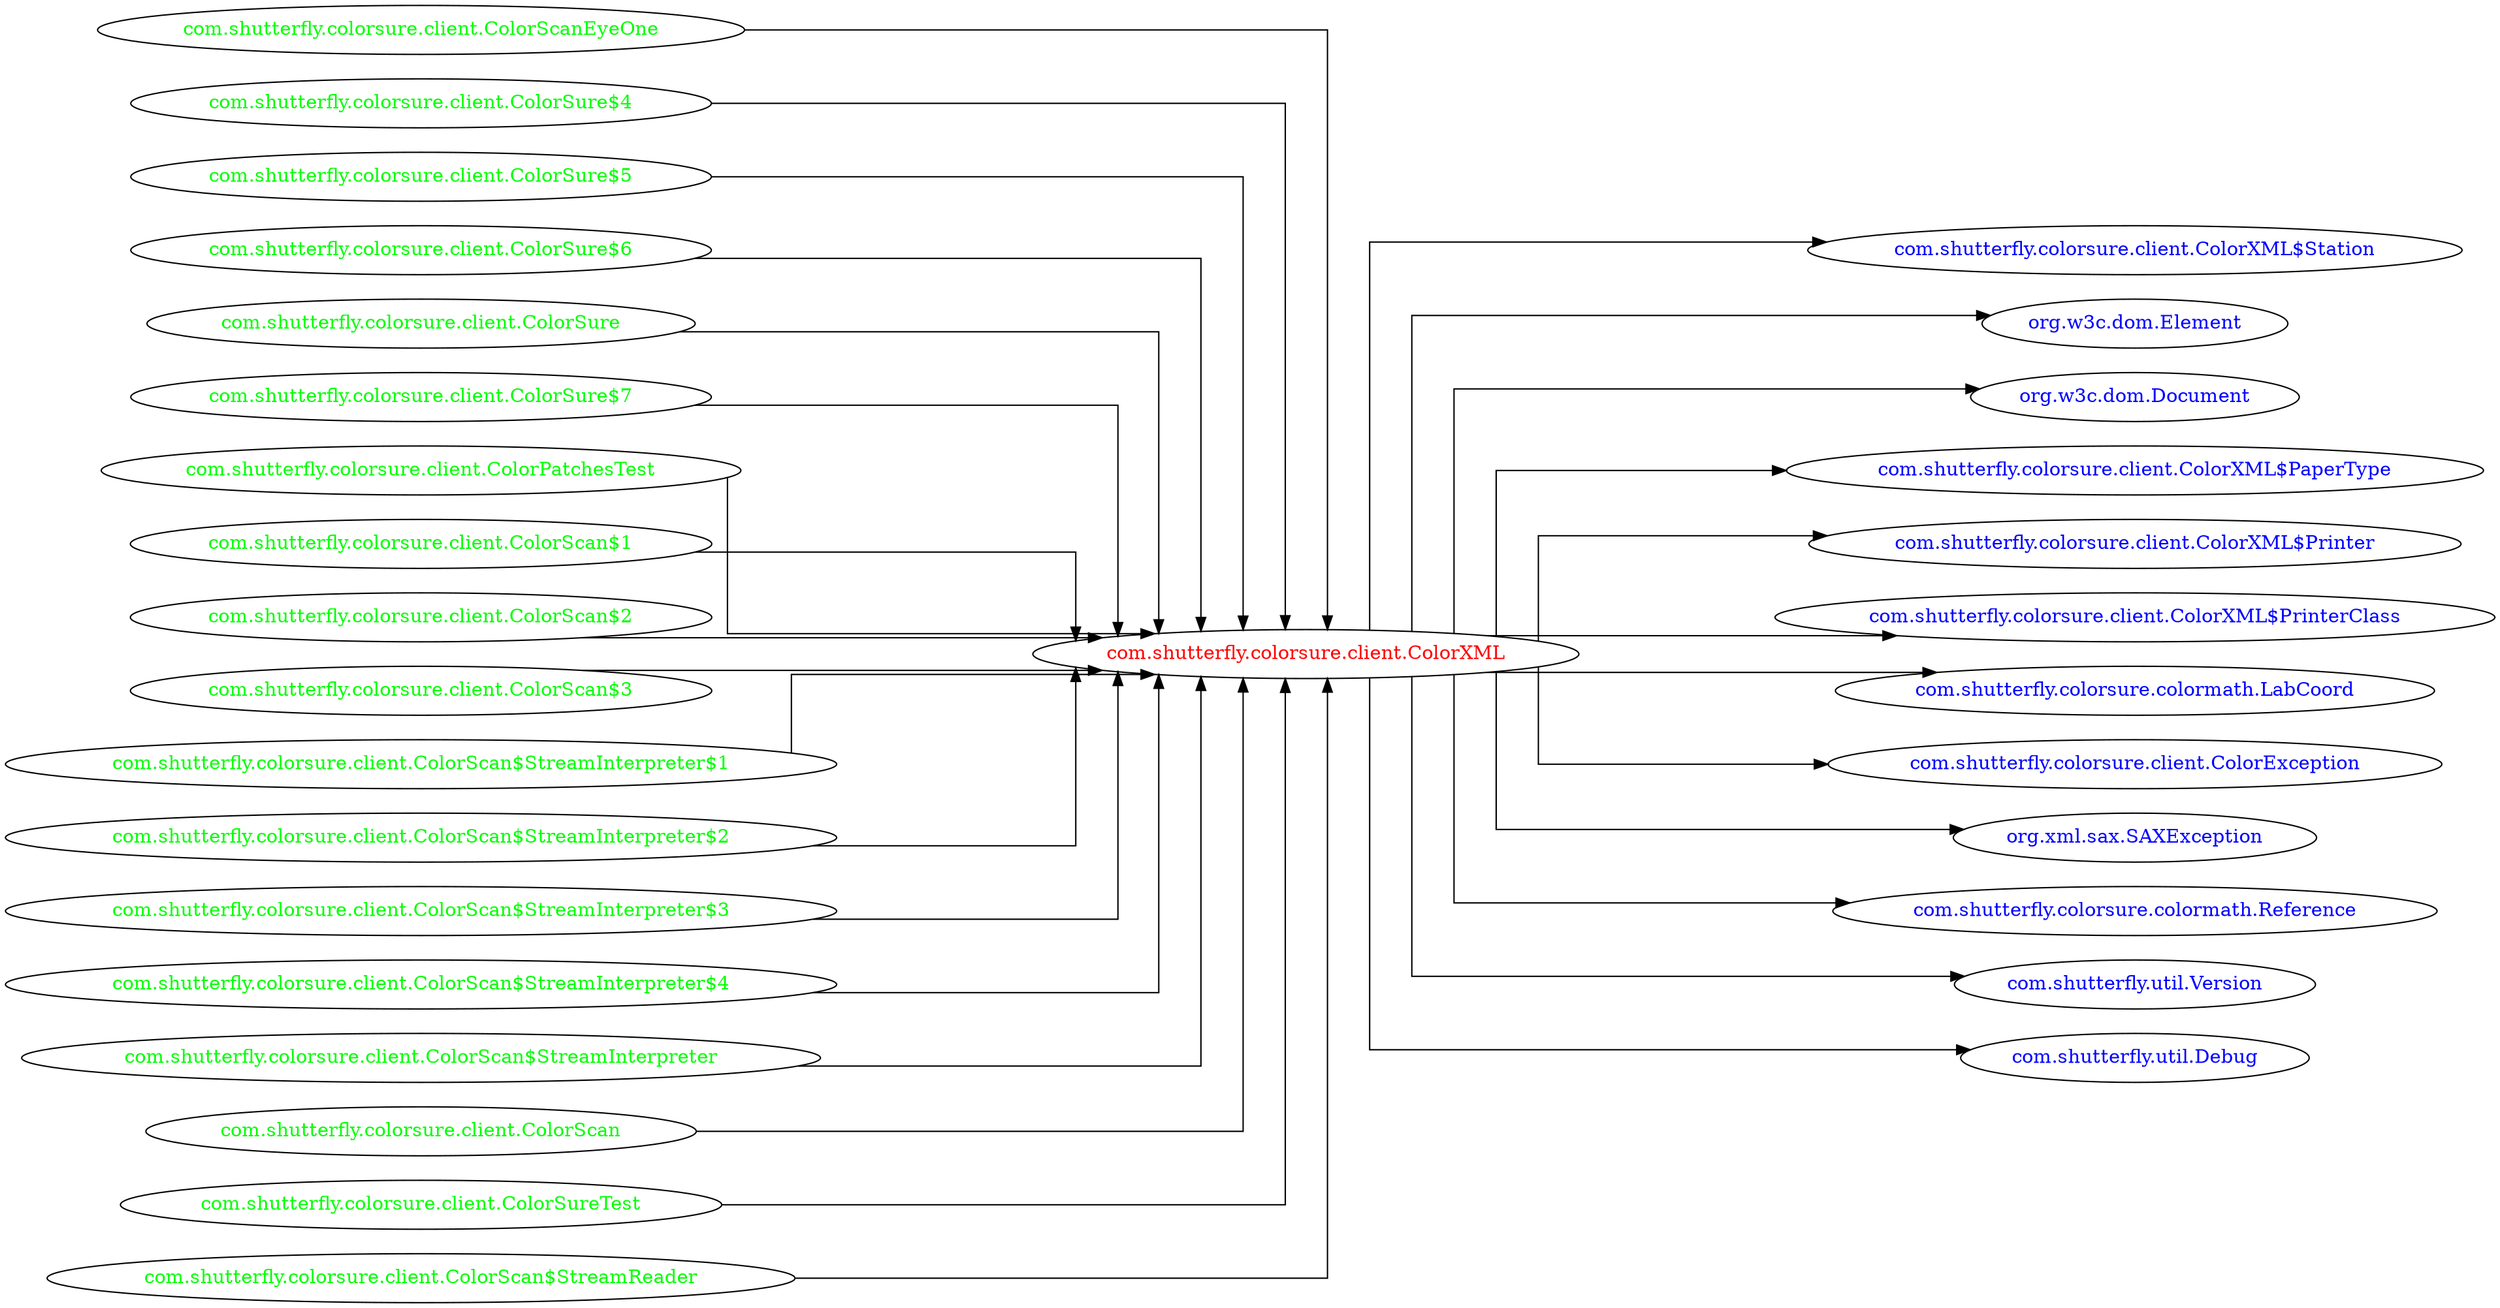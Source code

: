 digraph dependencyGraph {
 concentrate=true;
 ranksep="2.0";
 rankdir="LR"; 
 splines="ortho";
"com.shutterfly.colorsure.client.ColorXML" [fontcolor="red"];
"com.shutterfly.colorsure.client.ColorXML$Station" [ fontcolor="blue" ];
"com.shutterfly.colorsure.client.ColorXML"->"com.shutterfly.colorsure.client.ColorXML$Station";
"org.w3c.dom.Element" [ fontcolor="blue" ];
"com.shutterfly.colorsure.client.ColorXML"->"org.w3c.dom.Element";
"org.w3c.dom.Document" [ fontcolor="blue" ];
"com.shutterfly.colorsure.client.ColorXML"->"org.w3c.dom.Document";
"com.shutterfly.colorsure.client.ColorXML$PaperType" [ fontcolor="blue" ];
"com.shutterfly.colorsure.client.ColorXML"->"com.shutterfly.colorsure.client.ColorXML$PaperType";
"com.shutterfly.colorsure.client.ColorXML$Printer" [ fontcolor="blue" ];
"com.shutterfly.colorsure.client.ColorXML"->"com.shutterfly.colorsure.client.ColorXML$Printer";
"com.shutterfly.colorsure.client.ColorXML$PrinterClass" [ fontcolor="blue" ];
"com.shutterfly.colorsure.client.ColorXML"->"com.shutterfly.colorsure.client.ColorXML$PrinterClass";
"com.shutterfly.colorsure.colormath.LabCoord" [ fontcolor="blue" ];
"com.shutterfly.colorsure.client.ColorXML"->"com.shutterfly.colorsure.colormath.LabCoord";
"com.shutterfly.colorsure.client.ColorException" [ fontcolor="blue" ];
"com.shutterfly.colorsure.client.ColorXML"->"com.shutterfly.colorsure.client.ColorException";
"org.xml.sax.SAXException" [ fontcolor="blue" ];
"com.shutterfly.colorsure.client.ColorXML"->"org.xml.sax.SAXException";
"com.shutterfly.colorsure.colormath.Reference" [ fontcolor="blue" ];
"com.shutterfly.colorsure.client.ColorXML"->"com.shutterfly.colorsure.colormath.Reference";
"com.shutterfly.util.Version" [ fontcolor="blue" ];
"com.shutterfly.colorsure.client.ColorXML"->"com.shutterfly.util.Version";
"com.shutterfly.util.Debug" [ fontcolor="blue" ];
"com.shutterfly.colorsure.client.ColorXML"->"com.shutterfly.util.Debug";
"com.shutterfly.colorsure.client.ColorScanEyeOne" [ fontcolor="green" ];
"com.shutterfly.colorsure.client.ColorScanEyeOne"->"com.shutterfly.colorsure.client.ColorXML";
"com.shutterfly.colorsure.client.ColorSure$4" [ fontcolor="green" ];
"com.shutterfly.colorsure.client.ColorSure$4"->"com.shutterfly.colorsure.client.ColorXML";
"com.shutterfly.colorsure.client.ColorSure$5" [ fontcolor="green" ];
"com.shutterfly.colorsure.client.ColorSure$5"->"com.shutterfly.colorsure.client.ColorXML";
"com.shutterfly.colorsure.client.ColorSure$6" [ fontcolor="green" ];
"com.shutterfly.colorsure.client.ColorSure$6"->"com.shutterfly.colorsure.client.ColorXML";
"com.shutterfly.colorsure.client.ColorSure" [ fontcolor="green" ];
"com.shutterfly.colorsure.client.ColorSure"->"com.shutterfly.colorsure.client.ColorXML";
"com.shutterfly.colorsure.client.ColorSure$7" [ fontcolor="green" ];
"com.shutterfly.colorsure.client.ColorSure$7"->"com.shutterfly.colorsure.client.ColorXML";
"com.shutterfly.colorsure.client.ColorPatchesTest" [ fontcolor="green" ];
"com.shutterfly.colorsure.client.ColorPatchesTest"->"com.shutterfly.colorsure.client.ColorXML";
"com.shutterfly.colorsure.client.ColorScan$1" [ fontcolor="green" ];
"com.shutterfly.colorsure.client.ColorScan$1"->"com.shutterfly.colorsure.client.ColorXML";
"com.shutterfly.colorsure.client.ColorScan$2" [ fontcolor="green" ];
"com.shutterfly.colorsure.client.ColorScan$2"->"com.shutterfly.colorsure.client.ColorXML";
"com.shutterfly.colorsure.client.ColorScan$3" [ fontcolor="green" ];
"com.shutterfly.colorsure.client.ColorScan$3"->"com.shutterfly.colorsure.client.ColorXML";
"com.shutterfly.colorsure.client.ColorScan$StreamInterpreter$1" [ fontcolor="green" ];
"com.shutterfly.colorsure.client.ColorScan$StreamInterpreter$1"->"com.shutterfly.colorsure.client.ColorXML";
"com.shutterfly.colorsure.client.ColorScan$StreamInterpreter$2" [ fontcolor="green" ];
"com.shutterfly.colorsure.client.ColorScan$StreamInterpreter$2"->"com.shutterfly.colorsure.client.ColorXML";
"com.shutterfly.colorsure.client.ColorScan$StreamInterpreter$3" [ fontcolor="green" ];
"com.shutterfly.colorsure.client.ColorScan$StreamInterpreter$3"->"com.shutterfly.colorsure.client.ColorXML";
"com.shutterfly.colorsure.client.ColorScan$StreamInterpreter$4" [ fontcolor="green" ];
"com.shutterfly.colorsure.client.ColorScan$StreamInterpreter$4"->"com.shutterfly.colorsure.client.ColorXML";
"com.shutterfly.colorsure.client.ColorScan$StreamInterpreter" [ fontcolor="green" ];
"com.shutterfly.colorsure.client.ColorScan$StreamInterpreter"->"com.shutterfly.colorsure.client.ColorXML";
"com.shutterfly.colorsure.client.ColorScan" [ fontcolor="green" ];
"com.shutterfly.colorsure.client.ColorScan"->"com.shutterfly.colorsure.client.ColorXML";
"com.shutterfly.colorsure.client.ColorSureTest" [ fontcolor="green" ];
"com.shutterfly.colorsure.client.ColorSureTest"->"com.shutterfly.colorsure.client.ColorXML";
"com.shutterfly.colorsure.client.ColorScan$StreamReader" [ fontcolor="green" ];
"com.shutterfly.colorsure.client.ColorScan$StreamReader"->"com.shutterfly.colorsure.client.ColorXML";
}
